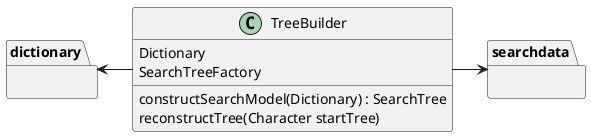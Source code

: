 @startuml

package dictionary{}

package searchdata{}

TreeBuilder -> searchdata

dictionary <- TreeBuilder

class TreeBuilder{
Dictionary
SearchTreeFactory
constructSearchModel(Dictionary) : SearchTree
reconstructTree(Character startTree)
}

@enduml